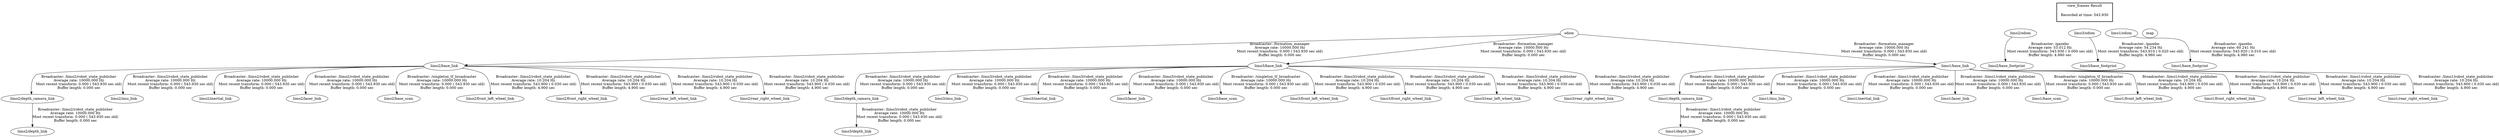 digraph G {
"odom" -> "limo2/base_link"[label="Broadcaster: /formation_manager\nAverage rate: 10000.000 Hz\nMost recent transform: 0.000 ( 543.930 sec old)\nBuffer length: 0.000 sec\n"];
"limo2/odom" -> "limo2/base_footprint"[label="Broadcaster: /gazebo\nAverage rate: 53.012 Hz\nMost recent transform: 543.930 ( 0.000 sec old)\nBuffer length: 4.980 sec\n"];
"limo2/base_link" -> "limo2/depth_camera_link"[label="Broadcaster: /limo2/robot_state_publisher\nAverage rate: 10000.000 Hz\nMost recent transform: 0.000 ( 543.930 sec old)\nBuffer length: 0.000 sec\n"];
"limo2/depth_camera_link" -> "limo2/depth_link"[label="Broadcaster: /limo2/robot_state_publisher\nAverage rate: 10000.000 Hz\nMost recent transform: 0.000 ( 543.930 sec old)\nBuffer length: 0.000 sec\n"];
"limo2/base_link" -> "limo2/imu_link"[label="Broadcaster: /limo2/robot_state_publisher\nAverage rate: 10000.000 Hz\nMost recent transform: 0.000 ( 543.930 sec old)\nBuffer length: 0.000 sec\n"];
"limo2/base_link" -> "limo2/inertial_link"[label="Broadcaster: /limo2/robot_state_publisher\nAverage rate: 10000.000 Hz\nMost recent transform: 0.000 ( 543.930 sec old)\nBuffer length: 0.000 sec\n"];
"limo2/base_link" -> "limo2/laser_link"[label="Broadcaster: /limo2/robot_state_publisher\nAverage rate: 10000.000 Hz\nMost recent transform: 0.000 ( 543.930 sec old)\nBuffer length: 0.000 sec\n"];
"odom" -> "limo3/base_link"[label="Broadcaster: /formation_manager\nAverage rate: 10000.000 Hz\nMost recent transform: 0.000 ( 543.930 sec old)\nBuffer length: 0.000 sec\n"];
"limo3/odom" -> "limo3/base_footprint"[label="Broadcaster: /gazebo\nAverage rate: 54.234 Hz\nMost recent transform: 543.910 ( 0.020 sec old)\nBuffer length: 4.960 sec\n"];
"limo3/base_link" -> "limo3/depth_camera_link"[label="Broadcaster: /limo3/robot_state_publisher\nAverage rate: 10000.000 Hz\nMost recent transform: 0.000 ( 543.930 sec old)\nBuffer length: 0.000 sec\n"];
"limo3/depth_camera_link" -> "limo3/depth_link"[label="Broadcaster: /limo3/robot_state_publisher\nAverage rate: 10000.000 Hz\nMost recent transform: 0.000 ( 543.930 sec old)\nBuffer length: 0.000 sec\n"];
"limo3/base_link" -> "limo3/imu_link"[label="Broadcaster: /limo3/robot_state_publisher\nAverage rate: 10000.000 Hz\nMost recent transform: 0.000 ( 543.930 sec old)\nBuffer length: 0.000 sec\n"];
"limo3/base_link" -> "limo3/inertial_link"[label="Broadcaster: /limo3/robot_state_publisher\nAverage rate: 10000.000 Hz\nMost recent transform: 0.000 ( 543.930 sec old)\nBuffer length: 0.000 sec\n"];
"limo3/base_link" -> "limo3/laser_link"[label="Broadcaster: /limo3/robot_state_publisher\nAverage rate: 10000.000 Hz\nMost recent transform: 0.000 ( 543.930 sec old)\nBuffer length: 0.000 sec\n"];
"odom" -> "limo1/base_link"[label="Broadcaster: /formation_manager\nAverage rate: 10000.000 Hz\nMost recent transform: 0.000 ( 543.930 sec old)\nBuffer length: 0.000 sec\n"];
"limo1/odom" -> "limo1/base_footprint"[label="Broadcaster: /gazebo\nAverage rate: 60.241 Hz\nMost recent transform: 543.920 ( 0.010 sec old)\nBuffer length: 4.980 sec\n"];
"limo1/base_link" -> "limo1/depth_camera_link"[label="Broadcaster: /limo1/robot_state_publisher\nAverage rate: 10000.000 Hz\nMost recent transform: 0.000 ( 543.930 sec old)\nBuffer length: 0.000 sec\n"];
"limo1/depth_camera_link" -> "limo1/depth_link"[label="Broadcaster: /limo1/robot_state_publisher\nAverage rate: 10000.000 Hz\nMost recent transform: 0.000 ( 543.930 sec old)\nBuffer length: 0.000 sec\n"];
"limo1/base_link" -> "limo1/imu_link"[label="Broadcaster: /limo1/robot_state_publisher\nAverage rate: 10000.000 Hz\nMost recent transform: 0.000 ( 543.930 sec old)\nBuffer length: 0.000 sec\n"];
"limo1/base_link" -> "limo1/inertial_link"[label="Broadcaster: /limo1/robot_state_publisher\nAverage rate: 10000.000 Hz\nMost recent transform: 0.000 ( 543.930 sec old)\nBuffer length: 0.000 sec\n"];
"limo1/base_link" -> "limo1/laser_link"[label="Broadcaster: /limo1/robot_state_publisher\nAverage rate: 10000.000 Hz\nMost recent transform: 0.000 ( 543.930 sec old)\nBuffer length: 0.000 sec\n"];
"limo1/base_link" -> "limo1/base_scan"[label="Broadcaster: /singleton_tf_broadcaster\nAverage rate: 10000.000 Hz\nMost recent transform: 0.000 ( 543.930 sec old)\nBuffer length: 0.000 sec\n"];
"limo2/base_link" -> "limo2/base_scan"[label="Broadcaster: /singleton_tf_broadcaster\nAverage rate: 10000.000 Hz\nMost recent transform: 0.000 ( 543.930 sec old)\nBuffer length: 0.000 sec\n"];
"limo3/base_link" -> "limo3/base_scan"[label="Broadcaster: /singleton_tf_broadcaster\nAverage rate: 10000.000 Hz\nMost recent transform: 0.000 ( 543.930 sec old)\nBuffer length: 0.000 sec\n"];
"limo2/base_link" -> "limo2/front_left_wheel_link"[label="Broadcaster: /limo2/robot_state_publisher\nAverage rate: 10.204 Hz\nMost recent transform: 543.900 ( 0.030 sec old)\nBuffer length: 4.900 sec\n"];
"limo2/base_link" -> "limo2/front_right_wheel_link"[label="Broadcaster: /limo2/robot_state_publisher\nAverage rate: 10.204 Hz\nMost recent transform: 543.900 ( 0.030 sec old)\nBuffer length: 4.900 sec\n"];
"limo2/base_link" -> "limo2/rear_left_wheel_link"[label="Broadcaster: /limo2/robot_state_publisher\nAverage rate: 10.204 Hz\nMost recent transform: 543.900 ( 0.030 sec old)\nBuffer length: 4.900 sec\n"];
"limo2/base_link" -> "limo2/rear_right_wheel_link"[label="Broadcaster: /limo2/robot_state_publisher\nAverage rate: 10.204 Hz\nMost recent transform: 543.900 ( 0.030 sec old)\nBuffer length: 4.900 sec\n"];
"limo3/base_link" -> "limo3/front_left_wheel_link"[label="Broadcaster: /limo3/robot_state_publisher\nAverage rate: 10.204 Hz\nMost recent transform: 543.900 ( 0.030 sec old)\nBuffer length: 4.900 sec\n"];
"limo3/base_link" -> "limo3/front_right_wheel_link"[label="Broadcaster: /limo3/robot_state_publisher\nAverage rate: 10.204 Hz\nMost recent transform: 543.900 ( 0.030 sec old)\nBuffer length: 4.900 sec\n"];
"limo3/base_link" -> "limo3/rear_left_wheel_link"[label="Broadcaster: /limo3/robot_state_publisher\nAverage rate: 10.204 Hz\nMost recent transform: 543.900 ( 0.030 sec old)\nBuffer length: 4.900 sec\n"];
"limo3/base_link" -> "limo3/rear_right_wheel_link"[label="Broadcaster: /limo3/robot_state_publisher\nAverage rate: 10.204 Hz\nMost recent transform: 543.900 ( 0.030 sec old)\nBuffer length: 4.900 sec\n"];
"limo1/base_link" -> "limo1/front_left_wheel_link"[label="Broadcaster: /limo1/robot_state_publisher\nAverage rate: 10.204 Hz\nMost recent transform: 543.900 ( 0.030 sec old)\nBuffer length: 4.900 sec\n"];
"limo1/base_link" -> "limo1/front_right_wheel_link"[label="Broadcaster: /limo1/robot_state_publisher\nAverage rate: 10.204 Hz\nMost recent transform: 543.900 ( 0.030 sec old)\nBuffer length: 4.900 sec\n"];
"limo1/base_link" -> "limo1/rear_left_wheel_link"[label="Broadcaster: /limo1/robot_state_publisher\nAverage rate: 10.204 Hz\nMost recent transform: 543.900 ( 0.030 sec old)\nBuffer length: 4.900 sec\n"];
"limo1/base_link" -> "limo1/rear_right_wheel_link"[label="Broadcaster: /limo1/robot_state_publisher\nAverage rate: 10.204 Hz\nMost recent transform: 543.900 ( 0.030 sec old)\nBuffer length: 4.900 sec\n"];
edge [style=invis];
 subgraph cluster_legend { style=bold; color=black; label ="view_frames Result";
"Recorded at time: 543.930"[ shape=plaintext ] ;
 }->"limo1/odom";
edge [style=invis];
 subgraph cluster_legend { style=bold; color=black; label ="view_frames Result";
"Recorded at time: 543.930"[ shape=plaintext ] ;
 }->"limo2/odom";
edge [style=invis];
 subgraph cluster_legend { style=bold; color=black; label ="view_frames Result";
"Recorded at time: 543.930"[ shape=plaintext ] ;
 }->"map";
edge [style=invis];
 subgraph cluster_legend { style=bold; color=black; label ="view_frames Result";
"Recorded at time: 543.930"[ shape=plaintext ] ;
 }->"limo3/odom";
edge [style=invis];
 subgraph cluster_legend { style=bold; color=black; label ="view_frames Result";
"Recorded at time: 543.930"[ shape=plaintext ] ;
 }->"odom";
}